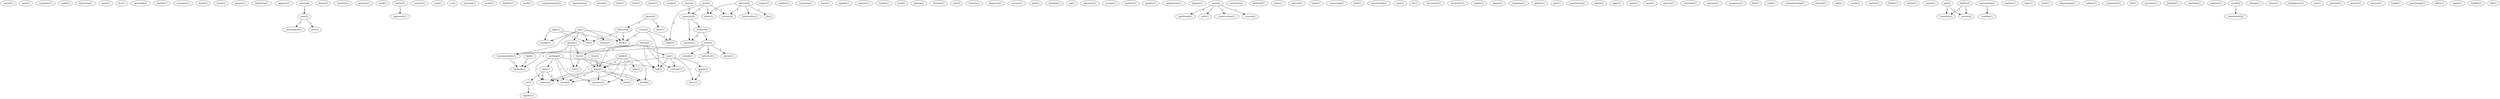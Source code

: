 digraph G {
  sound [ label="sound(1)" ];
  wow [ label="wow(1)" ];
  escapism [ label="escapism(1)" ];
  mold [ label="mold(1)" ];
  discourse [ label="discourse(1)" ];
  style [ label="style(1)" ];
  live [ label="live(1)" ];
  intended [ label="intended(1)" ];
  chortle [ label="chortle(1)" ];
  someone [ label="someone(1)" ];
  study [ label="study(1)" ];
  closet [ label="closet(1)" ];
  person [ label="person(1)" ];
  definition [ label="definition(1)" ];
  appears [ label="appears(1)" ];
  man [ label="man(1)" ];
  womankind [ label="womankind(1)" ];
  won [ label="won(1)" ];
  abuse [ label="abuse(2)" ];
  emulate [ label="emulate(1)" ];
  assume [ label="assume(1)" ];
  reed [ label="reed(1)" ];
  battle [ label="battle(2)" ];
  opponent [ label="opponent(1)" ];
  country [ label="country(1)" ];
  rock [ label="rock(1)" ];
  cc [ label="cc(2)" ];
  attempt [ label="attempt(1)" ];
  avoid [ label="avoid(1)" ];
  nature [ label="nature(4)" ];
  man [ label="man(3)" ];
  bullshit [ label="bullshit(1)" ];
  work [ label="work(1)" ];
  comprehension [ label="comprehension(1)" ];
  denotation [ label="denotation(1)" ];
  article [ label="article(1)" ];
  form [ label="form(1)" ];
  love [ label="love(1)" ];
  heard [ label="heard(1)" ];
  cough [ label="cough(2)" ];
  right [ label="right(1)" ];
  snicker [ label="snicker(1)" ];
  back [ label="back(1)" ];
  try [ label="try(2)" ];
  clout [ label="clout(2)" ];
  minority [ label="minority(4)" ];
  go [ label="go(3)" ];
  breast [ label="breast(1)" ];
  ignore [ label="ignore(1)" ];
  homosexuality [ label="homosexuality(3)" ];
  makes [ label="makes(1)" ];
  deviant [ label="deviant(2)" ];
  bisexuality [ label="bisexuality(1)" ];
  fit [ label="fit(1)" ];
  society [ label="society(2)" ];
  norm [ label="norm(3)" ];
  validity [ label="validity(1)" ];
  everyone [ label="everyone(1)" ];
  basis [ label="basis(1)" ];
  uptake [ label="uptake(1)" ];
  minorit [ label="minorit(1)" ];
  reality [ label="reality(1)" ];
  lack [ label="lack(2)" ];
  please [ label="please(1)" ];
  divinity [ label="divinity(1)" ];
  edu [ label="edu(3)" ];
  history [ label="history(1)" ];
  dispense [ label="dispense(1)" ];
  account [ label="account(1)" ];
  post [ label="post(1)" ];
  checked [ label="checked(1)" ];
  ire [ label="ire(1)" ];
  anteater [ label="anteater(1)" ];
  escape [ label="escape(1)" ];
  part [ label="part(4)" ];
  order [ label="order(3)" ];
  respect [ label="respect(4)" ];
  equates [ label="equates(1)" ];
  protest [ label="protest(1)" ];
  nothing [ label="nothing(4)" ];
  hate [ label="hate(1)" ];
  sheep [ label="sheep(2)" ];
  operates [ label="operates(1)" ];
  refuses [ label="refuses(1)" ];
  world [ label="world(2)" ];
  gender [ label="gender(1)" ];
  haven [ label="haven(2)" ];
  one [ label="one(1)" ];
  concept [ label="concept(1)" ];
  fact [ label="fact(2)" ];
  know [ label="know(1)" ];
  tell [ label="tell(2)" ];
  euphemism [ label="euphemism(1)" ];
  happen [ label="happen(1)" ];
  sir [ label="sir(3)" ];
  term [ label="term(4)" ];
  girlfriend [ label="girlfriend(1)" ];
  wife [ label="wife(1)" ];
  construction [ label="construction(1)" ];
  course [ label="course(2)" ];
  rochester [ label="rochester(3)" ];
  come [ label="come(2)" ];
  belittled [ label="belittled(1)" ];
  show [ label="show(1)" ];
  stretch [ label="stretch(1)" ];
  brain [ label="brain(1)" ];
  group [ label="group(3)" ];
  fancy [ label="fancy(1)" ];
  encourage [ label="encourage(1)" ];
  figure [ label="figure(2)" ];
  start [ label="start(1)" ];
  believe [ label="believe(2)" ];
  faith [ label="faith(1)" ];
  monstrated [ label="monstrated(1)" ];
  way [ label="way(1)" ];
  de [ label="de(1)" ];
  discussion [ label="discussion(1)" ];
  drewcifer [ label="drewcifer(1)" ];
  topple [ label="topple(1)" ];
  donna [ label="donna(1)" ];
  comprise [ label="comprise(1)" ];
  galileo [ label="galileo(1)" ];
  pity [ label="pity(1)" ];
  generation [ label="generation(2)" ];
  think [ label="think(2)" ];
  idea [ label="idea(1)" ];
  admit [ label="admit(1)" ];
  sight [ label="sight(1)" ];
  wish [ label="wish(1)" ];
  head [ label="head(1)" ];
  anyone [ label="anyone(1)" ];
  methinks [ label="methinks(1)" ];
  costume [ label="costume(1)" ];
  arrogance [ label="arrogance(1)" ];
  feel [ label="feel(1)" ];
  signify [ label="signify(1)" ];
  road [ label="road(1)" ];
  door [ label="door(3)" ];
  hat [ label="hat(1)" ];
  companionship [ label="companionship(1)" ];
  whack [ label="whack(1)" ];
  behavior [ label="behavior(1)" ];
  advise [ label="advise(1)" ];
  backside [ label="backside(1)" ];
  airhead [ label="airhead(1)" ];
  self [ label="self(2)" ];
  crush [ label="crush(1)" ];
  matter [ label="matter(1)" ];
  fellow [ label="fellow(1)" ];
  fear [ label="fear(2)" ];
  dark [ label="dark(1)" ];
  hubris [ label="hubris(1)" ];
  waste [ label="waste(1)" ];
  apr [ label="apr(2)" ];
  romulus [ label="romulus(2)" ];
  writes [ label="writes(2)" ];
  upstanding [ label="upstanding(1)" ];
  reading [ label="reading(1)" ];
  explain [ label="explain(1)" ];
  kaldis [ label="kaldis(2)" ];
  logic [ label="logic(1)" ];
  truth [ label="truth(1)" ];
  disparaging [ label="disparaging(1)" ];
  caifone [ label="caifone(1)" ];
  responded [ label="responded(1)" ];
  bit [ label="bit(1)" ];
  presume [ label="presume(1)" ];
  jellyfish [ label="jellyfish(1)" ];
  anything [ label="anything(1)" ];
  potency [ label="potency(1)" ];
  count [ label="count(2)" ];
  sweetheart [ label="sweetheart(2)" ];
  change [ label="change(1)" ];
  uhura [ label="uhura(1)" ];
  intelligence [ label="intelligence(1)" ];
  sort [ label="sort(1)" ];
  pretend [ label="pretend(1)" ];
  preach [ label="preach(1)" ];
  interest [ label="interest(1)" ];
  laugh [ label="laugh(1)" ];
  percentage [ label="percentage(1)" ];
  effort [ label="effort(1)" ];
  needs [ label="needs(1)" ];
  bubble [ label="bubble(1)" ];
  find [ label="find(2)" ];
  life [ label="life(1)" ];
  man -> womankind [ label="1" ];
  man -> won [ label="1" ];
  battle -> opponent [ label="1" ];
  nature -> man [ label="2" ];
  right -> snicker [ label="1" ];
  right -> back [ label="1" ];
  right -> try [ label="1" ];
  clout -> minority [ label="1" ];
  go -> breast [ label="1" ];
  go -> snicker [ label="1" ];
  go -> ignore [ label="1" ];
  go -> back [ label="1" ];
  go -> homosexuality [ label="1" ];
  go -> try [ label="1" ];
  deviant -> bisexuality [ label="1" ];
  deviant -> fit [ label="1" ];
  deviant -> society [ label="1" ];
  deviant -> norm [ label="2" ];
  part -> minority [ label="1" ];
  part -> order [ label="2" ];
  part -> society [ label="1" ];
  part -> norm [ label="1" ];
  minority -> respect [ label="1" ];
  minority -> equates [ label="1" ];
  nothing -> hate [ label="1" ];
  nothing -> sheep [ label="1" ];
  nothing -> operates [ label="1" ];
  nothing -> refuses [ label="1" ];
  nothing -> world [ label="1" ];
  haven -> one [ label="1" ];
  haven -> concept [ label="1" ];
  haven -> fact [ label="1" ];
  haven -> know [ label="1" ];
  haven -> tell [ label="1" ];
  hate -> sir [ label="1" ];
  hate -> sheep [ label="2" ];
  hate -> refuses [ label="2" ];
  term -> girlfriend [ label="1" ];
  term -> wife [ label="1" ];
  term -> construction [ label="1" ];
  term -> course [ label="1" ];
  come -> order [ label="1" ];
  come -> tell [ label="1" ];
  come -> back [ label="2" ];
  one -> group [ label="1" ];
  one -> concept [ label="1" ];
  one -> know [ label="1" ];
  one -> tell [ label="1" ];
  one -> fancy [ label="1" ];
  figure -> start [ label="1" ];
  figure -> believe [ label="1" ];
  group -> fancy [ label="2" ];
  think -> know [ label="1" ];
  think -> idea [ label="1" ];
  think -> sheep [ label="1" ];
  think -> operates [ label="1" ];
  think -> refuses [ label="1" ];
  think -> world [ label="1" ];
  sir -> signify [ label="1" ];
  respect -> door [ label="1" ];
  respect -> equates [ label="2" ];
  ignore -> fact [ label="1" ];
  ignore -> hat [ label="1" ];
  ignore -> homosexuality [ label="1" ];
  door -> whack [ label="2" ];
  door -> behavior [ label="2" ];
  door -> advise [ label="2" ];
  door -> homosexuality [ label="2" ];
  door -> backside [ label="2" ];
  believe -> back [ label="1" ];
  believe -> try [ label="1" ];
  fear -> know [ label="1" ];
  fact -> know [ label="1" ];
  fact -> hat [ label="1" ];
  fact -> tell [ label="1" ];
  know -> dark [ label="1" ];
  know -> sheep [ label="1" ];
  know -> operates [ label="1" ];
  know -> refuses [ label="1" ];
  know -> world [ label="1" ];
  apr -> romulus [ label="1" ];
  apr -> writes [ label="1" ];
  upstanding -> reading [ label="1" ];
  kaldis -> romulus [ label="1" ];
  kaldis -> writes [ label="1" ];
  count -> sweetheart [ label="1" ];
  homosexuality -> backside [ label="1" ];
  find -> backside [ label="1" ];
}
